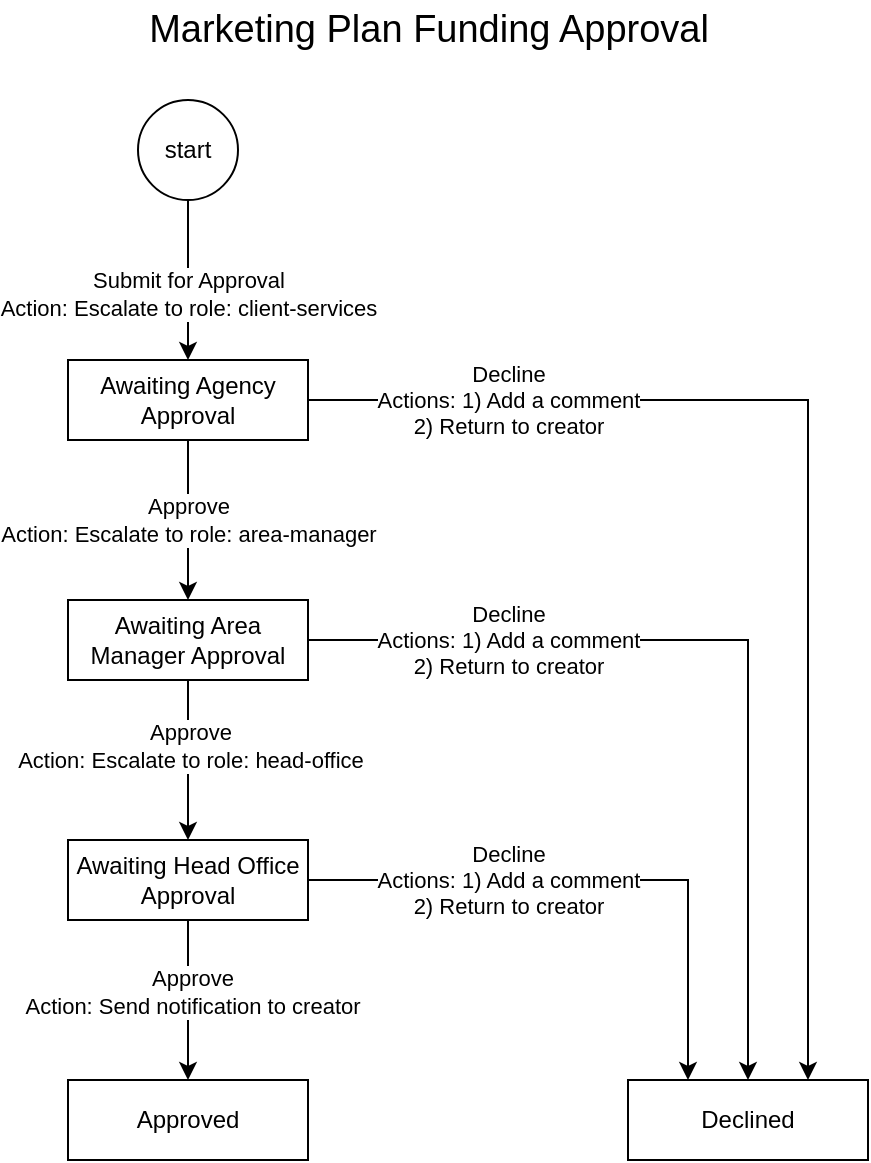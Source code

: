 <mxfile version="21.5.2" type="github">
  <diagram name="Page-1" id="RG7bgrkMT-jk6Yt7MbPn">
    <mxGraphModel dx="-220" dy="796" grid="1" gridSize="10" guides="1" tooltips="1" connect="1" arrows="1" fold="1" page="1" pageScale="1" pageWidth="827" pageHeight="1169" math="0" shadow="0">
      <root>
        <mxCell id="0" />
        <mxCell id="1" parent="0" />
        <mxCell id="CneIuqi76NmZwSn4gaIq-1" value="Marketing Plan Funding Approval" style="text;html=1;strokeColor=none;fillColor=none;align=center;verticalAlign=middle;rounded=0;fontSize=19;" vertex="1" parent="1">
          <mxGeometry x="1990" y="100" width="60" height="30" as="geometry" />
        </mxCell>
        <mxCell id="CneIuqi76NmZwSn4gaIq-2" style="edgeStyle=orthogonalEdgeStyle;rounded=0;orthogonalLoop=1;jettySize=auto;html=1;exitX=0.5;exitY=1;exitDx=0;exitDy=0;entryX=0.5;entryY=0;entryDx=0;entryDy=0;" edge="1" parent="1" source="CneIuqi76NmZwSn4gaIq-4" target="CneIuqi76NmZwSn4gaIq-8">
          <mxGeometry relative="1" as="geometry" />
        </mxCell>
        <mxCell id="CneIuqi76NmZwSn4gaIq-3" value="Submit for Approval&lt;br&gt;Action: Escalate to role: client-services" style="edgeLabel;html=1;align=center;verticalAlign=middle;resizable=0;points=[];" vertex="1" connectable="0" parent="CneIuqi76NmZwSn4gaIq-2">
          <mxGeometry x="-0.36" y="-1" relative="1" as="geometry">
            <mxPoint x="1" y="21" as="offset" />
          </mxGeometry>
        </mxCell>
        <mxCell id="CneIuqi76NmZwSn4gaIq-4" value="start" style="ellipse;whiteSpace=wrap;html=1;" vertex="1" parent="1">
          <mxGeometry x="1875" y="150" width="50" height="50" as="geometry" />
        </mxCell>
        <mxCell id="CneIuqi76NmZwSn4gaIq-5" value="Approve&lt;br&gt;Action: Escalate to role: area-manager" style="edgeStyle=orthogonalEdgeStyle;rounded=0;orthogonalLoop=1;jettySize=auto;html=1;exitX=0.5;exitY=1;exitDx=0;exitDy=0;" edge="1" parent="1" source="CneIuqi76NmZwSn4gaIq-8" target="CneIuqi76NmZwSn4gaIq-13">
          <mxGeometry relative="1" as="geometry" />
        </mxCell>
        <mxCell id="CneIuqi76NmZwSn4gaIq-6" style="edgeStyle=orthogonalEdgeStyle;rounded=0;orthogonalLoop=1;jettySize=auto;html=1;exitX=1;exitY=0.5;exitDx=0;exitDy=0;entryX=0.75;entryY=0;entryDx=0;entryDy=0;" edge="1" parent="1" source="CneIuqi76NmZwSn4gaIq-8" target="CneIuqi76NmZwSn4gaIq-20">
          <mxGeometry relative="1" as="geometry" />
        </mxCell>
        <mxCell id="CneIuqi76NmZwSn4gaIq-7" value="Decline&lt;br&gt;Actions: 1) Add a comment&lt;br&gt;2) Return to creator" style="edgeLabel;html=1;align=center;verticalAlign=middle;resizable=0;points=[];" vertex="1" connectable="0" parent="CneIuqi76NmZwSn4gaIq-6">
          <mxGeometry x="-0.221" y="2" relative="1" as="geometry">
            <mxPoint x="-130" y="2" as="offset" />
          </mxGeometry>
        </mxCell>
        <mxCell id="CneIuqi76NmZwSn4gaIq-8" value="Awaiting Agency Approval" style="rounded=0;whiteSpace=wrap;html=1;" vertex="1" parent="1">
          <mxGeometry x="1840" y="280" width="120" height="40" as="geometry" />
        </mxCell>
        <mxCell id="CneIuqi76NmZwSn4gaIq-9" style="edgeStyle=orthogonalEdgeStyle;rounded=0;orthogonalLoop=1;jettySize=auto;html=1;exitX=0.5;exitY=1;exitDx=0;exitDy=0;" edge="1" parent="1" source="CneIuqi76NmZwSn4gaIq-13" target="CneIuqi76NmZwSn4gaIq-18">
          <mxGeometry relative="1" as="geometry" />
        </mxCell>
        <mxCell id="CneIuqi76NmZwSn4gaIq-10" value="Approve&lt;br style=&quot;border-color: var(--border-color);&quot;&gt;Action: Escalate to role: head-office" style="edgeLabel;html=1;align=center;verticalAlign=middle;resizable=0;points=[];" vertex="1" connectable="0" parent="CneIuqi76NmZwSn4gaIq-9">
          <mxGeometry x="-0.175" y="1" relative="1" as="geometry">
            <mxPoint as="offset" />
          </mxGeometry>
        </mxCell>
        <mxCell id="CneIuqi76NmZwSn4gaIq-11" style="edgeStyle=orthogonalEdgeStyle;rounded=0;orthogonalLoop=1;jettySize=auto;html=1;exitX=1;exitY=0.5;exitDx=0;exitDy=0;entryX=0.5;entryY=0;entryDx=0;entryDy=0;" edge="1" parent="1" source="CneIuqi76NmZwSn4gaIq-13" target="CneIuqi76NmZwSn4gaIq-20">
          <mxGeometry relative="1" as="geometry" />
        </mxCell>
        <mxCell id="CneIuqi76NmZwSn4gaIq-12" value="Decline&lt;br style=&quot;border-color: var(--border-color);&quot;&gt;Actions: 1) Add a comment&lt;br style=&quot;border-color: var(--border-color);&quot;&gt;2) Return to creator" style="edgeLabel;html=1;align=center;verticalAlign=middle;resizable=0;points=[];" vertex="1" connectable="0" parent="CneIuqi76NmZwSn4gaIq-11">
          <mxGeometry x="-0.006" y="1" relative="1" as="geometry">
            <mxPoint x="-119" y="1" as="offset" />
          </mxGeometry>
        </mxCell>
        <mxCell id="CneIuqi76NmZwSn4gaIq-13" value="Awaiting Area Manager Approval" style="rounded=0;whiteSpace=wrap;html=1;" vertex="1" parent="1">
          <mxGeometry x="1840" y="400" width="120" height="40" as="geometry" />
        </mxCell>
        <mxCell id="CneIuqi76NmZwSn4gaIq-14" style="edgeStyle=orthogonalEdgeStyle;rounded=0;orthogonalLoop=1;jettySize=auto;html=1;exitX=1;exitY=0.5;exitDx=0;exitDy=0;entryX=0.25;entryY=0;entryDx=0;entryDy=0;" edge="1" parent="1" source="CneIuqi76NmZwSn4gaIq-18" target="CneIuqi76NmZwSn4gaIq-20">
          <mxGeometry relative="1" as="geometry" />
        </mxCell>
        <mxCell id="CneIuqi76NmZwSn4gaIq-15" value="Decline&lt;br style=&quot;border-color: var(--border-color);&quot;&gt;Actions: 1) Add a comment&lt;br style=&quot;border-color: var(--border-color);&quot;&gt;2) Return to creator" style="edgeLabel;html=1;align=center;verticalAlign=middle;resizable=0;points=[];" vertex="1" connectable="0" parent="CneIuqi76NmZwSn4gaIq-14">
          <mxGeometry x="0.391" y="1" relative="1" as="geometry">
            <mxPoint x="-91" y="-12" as="offset" />
          </mxGeometry>
        </mxCell>
        <mxCell id="CneIuqi76NmZwSn4gaIq-16" style="edgeStyle=orthogonalEdgeStyle;rounded=0;orthogonalLoop=1;jettySize=auto;html=1;exitX=0.5;exitY=1;exitDx=0;exitDy=0;entryX=0.5;entryY=0;entryDx=0;entryDy=0;" edge="1" parent="1" source="CneIuqi76NmZwSn4gaIq-18" target="CneIuqi76NmZwSn4gaIq-19">
          <mxGeometry relative="1" as="geometry" />
        </mxCell>
        <mxCell id="CneIuqi76NmZwSn4gaIq-17" value="Approve&lt;br style=&quot;border-color: var(--border-color);&quot;&gt;Action: Send notification to creator" style="edgeLabel;html=1;align=center;verticalAlign=middle;resizable=0;points=[];" vertex="1" connectable="0" parent="CneIuqi76NmZwSn4gaIq-16">
          <mxGeometry x="-0.1" y="2" relative="1" as="geometry">
            <mxPoint as="offset" />
          </mxGeometry>
        </mxCell>
        <mxCell id="CneIuqi76NmZwSn4gaIq-18" value="Awaiting Head Office Approval" style="rounded=0;whiteSpace=wrap;html=1;" vertex="1" parent="1">
          <mxGeometry x="1840" y="520" width="120" height="40" as="geometry" />
        </mxCell>
        <mxCell id="CneIuqi76NmZwSn4gaIq-19" value="Approved" style="rounded=0;whiteSpace=wrap;html=1;" vertex="1" parent="1">
          <mxGeometry x="1840" y="640" width="120" height="40" as="geometry" />
        </mxCell>
        <mxCell id="CneIuqi76NmZwSn4gaIq-20" value="Declined" style="rounded=0;whiteSpace=wrap;html=1;" vertex="1" parent="1">
          <mxGeometry x="2120" y="640" width="120" height="40" as="geometry" />
        </mxCell>
      </root>
    </mxGraphModel>
  </diagram>
</mxfile>
